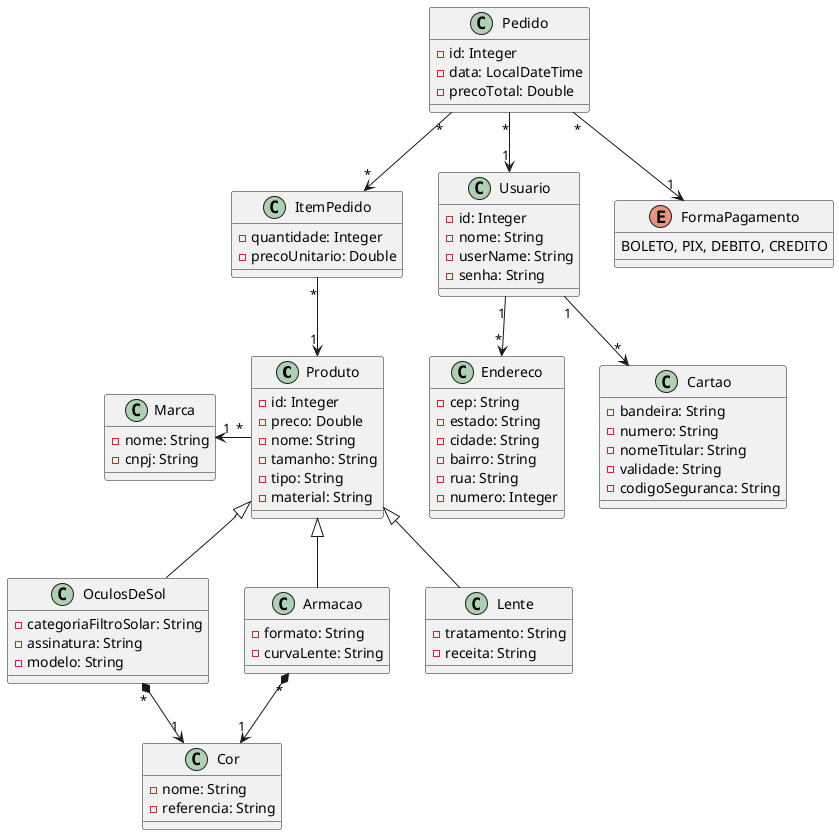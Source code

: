 @startuml
class Produto {
    - id: Integer
    - preco: Double
    - nome: String
    - tamanho: String
    - tipo: String
    - material: String
}

class OculosDeSol extends Produto {
    - categoriaFiltroSolar: String
    - assinatura: String
    - modelo: String
}

class Armacao extends Produto {
    - formato: String
    - curvaLente: String
}

class Lente extends Produto{
    - tratamento: String
    - receita: String
}

class Pedido {
    - id: Integer
    - data: LocalDateTime
    - precoTotal: Double
}

class ItemPedido {
    - quantidade: Integer
    - precoUnitario: Double
}

class Usuario {
    - id: Integer
    - nome: String
    - userName: String
    - senha: String
}

class Endereco {
    - cep: String
    - estado: String
    - cidade: String
    - bairro: String
    - rua: String
    - numero: Integer
}

enum FormaPagamento {
    BOLETO, PIX, DEBITO, CREDITO
}

class Cartao {
    - bandeira: String
    - numero: String
    - nomeTitular: String
    - validade: String
    - codigoSeguranca: String
}

class Cor {
    - nome: String
    - referencia: String
}

Class Marca { 
    - nome: String
    - cnpj: String
}

Armacao    "*" *--> "1" Cor
OculosDeSol    "*" *--> "1" Cor
Produto    "*" -left-> "1"  Marca

Pedido     "*" --> "1"  Usuario
Pedido     "*" --> "*"  ItemPedido
Pedido     "*" --> "1"  FormaPagamento


ItemPedido "*" --> "1"  Produto
Usuario    "1" --> "*"  Endereco
Usuario    "1" --> "*"  Cartao

@enduml
